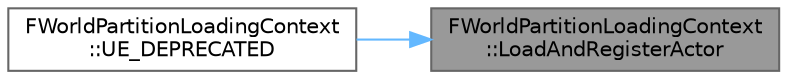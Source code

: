 digraph "FWorldPartitionLoadingContext::LoadAndRegisterActor"
{
 // INTERACTIVE_SVG=YES
 // LATEX_PDF_SIZE
  bgcolor="transparent";
  edge [fontname=Helvetica,fontsize=10,labelfontname=Helvetica,labelfontsize=10];
  node [fontname=Helvetica,fontsize=10,shape=box,height=0.2,width=0.4];
  rankdir="RL";
  Node1 [id="Node000001",label="FWorldPartitionLoadingContext\l::LoadAndRegisterActor",height=0.2,width=0.4,color="gray40", fillcolor="grey60", style="filled", fontcolor="black",tooltip=" "];
  Node1 -> Node2 [id="edge1_Node000001_Node000002",dir="back",color="steelblue1",style="solid",tooltip=" "];
  Node2 [id="Node000002",label="FWorldPartitionLoadingContext\l::UE_DEPRECATED",height=0.2,width=0.4,color="grey40", fillcolor="white", style="filled",URL="$d7/d0e/classFWorldPartitionLoadingContext.html#a6e416c59136d484e5f96df6441286751",tooltip=" "];
}
